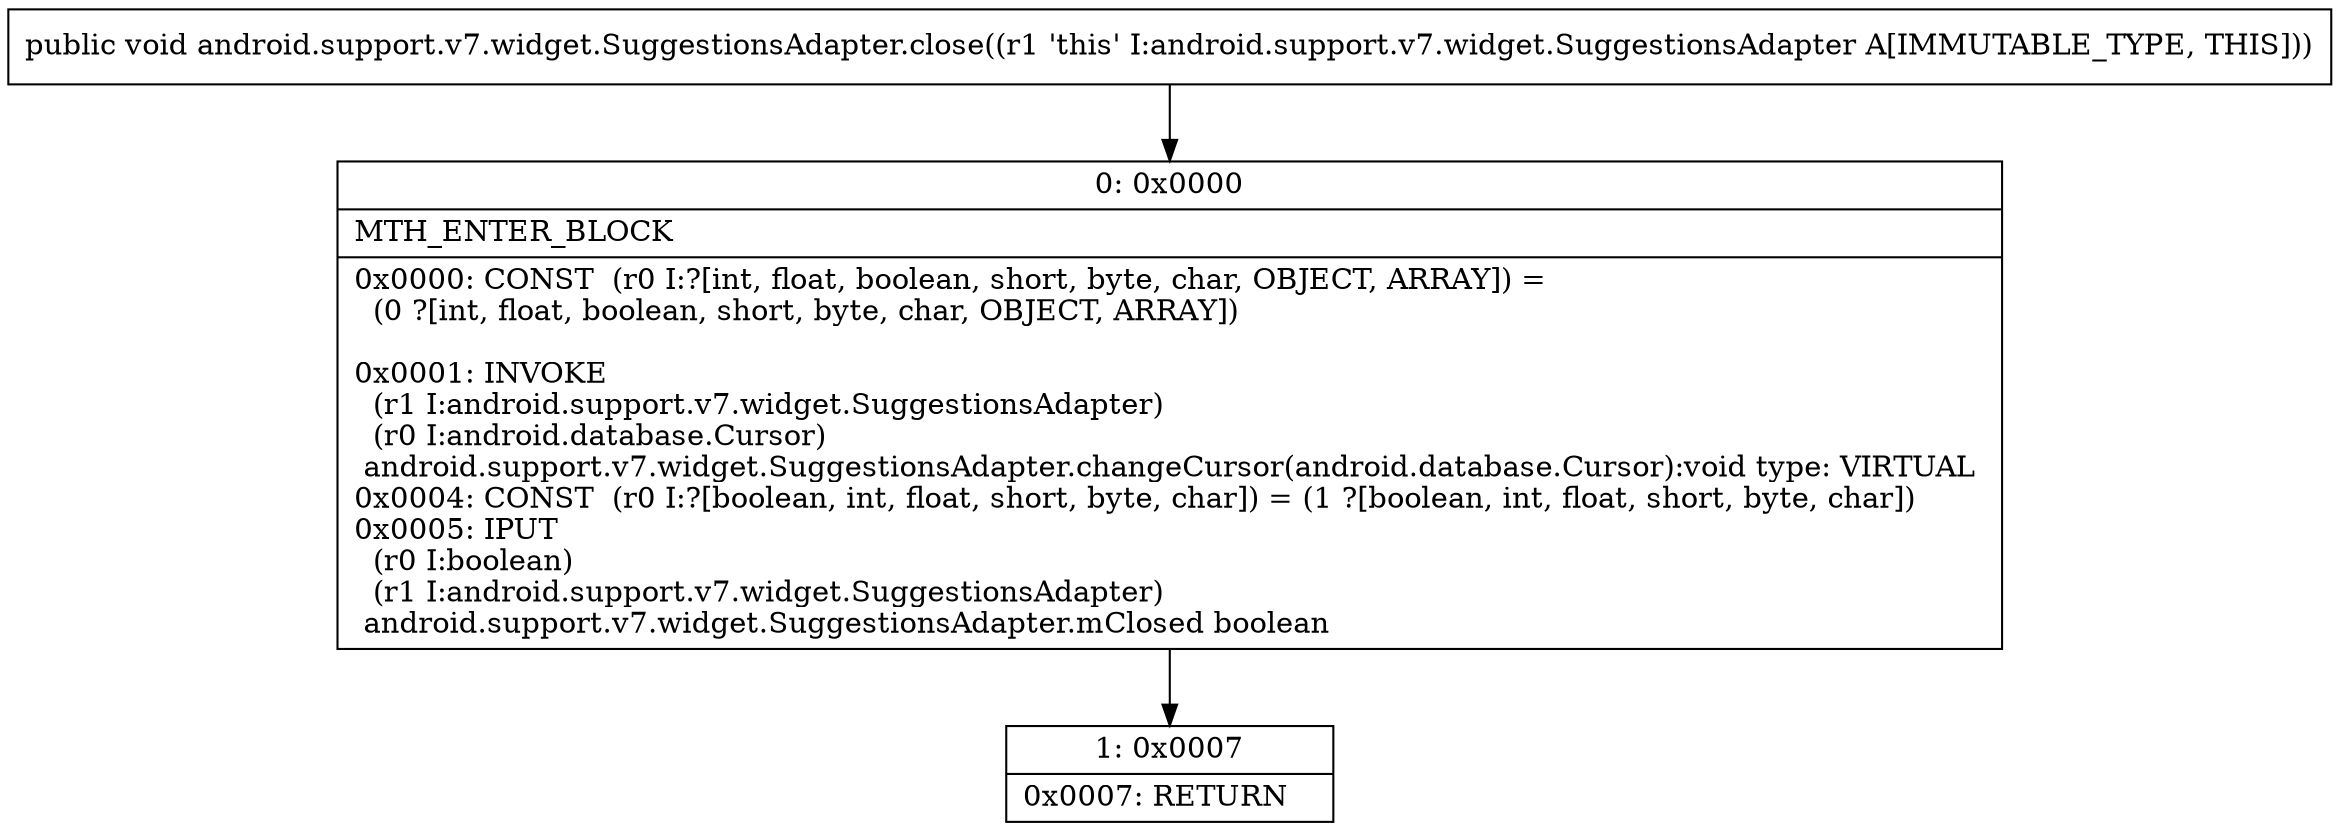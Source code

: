 digraph "CFG forandroid.support.v7.widget.SuggestionsAdapter.close()V" {
Node_0 [shape=record,label="{0\:\ 0x0000|MTH_ENTER_BLOCK\l|0x0000: CONST  (r0 I:?[int, float, boolean, short, byte, char, OBJECT, ARRAY]) = \l  (0 ?[int, float, boolean, short, byte, char, OBJECT, ARRAY])\l \l0x0001: INVOKE  \l  (r1 I:android.support.v7.widget.SuggestionsAdapter)\l  (r0 I:android.database.Cursor)\l android.support.v7.widget.SuggestionsAdapter.changeCursor(android.database.Cursor):void type: VIRTUAL \l0x0004: CONST  (r0 I:?[boolean, int, float, short, byte, char]) = (1 ?[boolean, int, float, short, byte, char]) \l0x0005: IPUT  \l  (r0 I:boolean)\l  (r1 I:android.support.v7.widget.SuggestionsAdapter)\l android.support.v7.widget.SuggestionsAdapter.mClosed boolean \l}"];
Node_1 [shape=record,label="{1\:\ 0x0007|0x0007: RETURN   \l}"];
MethodNode[shape=record,label="{public void android.support.v7.widget.SuggestionsAdapter.close((r1 'this' I:android.support.v7.widget.SuggestionsAdapter A[IMMUTABLE_TYPE, THIS])) }"];
MethodNode -> Node_0;
Node_0 -> Node_1;
}

